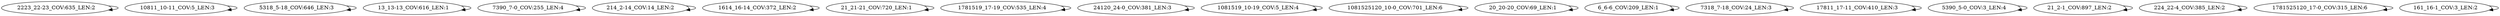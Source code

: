 digraph G {
    "2223_22-23_COV:635_LEN:2" -> "2223_22-23_COV:635_LEN:2";
    "10811_10-11_COV:5_LEN:3" -> "10811_10-11_COV:5_LEN:3";
    "5318_5-18_COV:646_LEN:3" -> "5318_5-18_COV:646_LEN:3";
    "13_13-13_COV:616_LEN:1" -> "13_13-13_COV:616_LEN:1";
    "7390_7-0_COV:255_LEN:4" -> "7390_7-0_COV:255_LEN:4";
    "214_2-14_COV:14_LEN:2" -> "214_2-14_COV:14_LEN:2";
    "1614_16-14_COV:372_LEN:2" -> "1614_16-14_COV:372_LEN:2";
    "21_21-21_COV:720_LEN:1" -> "21_21-21_COV:720_LEN:1";
    "1781519_17-19_COV:535_LEN:4" -> "1781519_17-19_COV:535_LEN:4";
    "24120_24-0_COV:381_LEN:3" -> "24120_24-0_COV:381_LEN:3";
    "1081519_10-19_COV:5_LEN:4" -> "1081519_10-19_COV:5_LEN:4";
    "1081525120_10-0_COV:701_LEN:6" -> "1081525120_10-0_COV:701_LEN:6";
    "20_20-20_COV:69_LEN:1" -> "20_20-20_COV:69_LEN:1";
    "6_6-6_COV:209_LEN:1" -> "6_6-6_COV:209_LEN:1";
    "7318_7-18_COV:24_LEN:3" -> "7318_7-18_COV:24_LEN:3";
    "17811_17-11_COV:410_LEN:3" -> "17811_17-11_COV:410_LEN:3";
    "5390_5-0_COV:3_LEN:4" -> "5390_5-0_COV:3_LEN:4";
    "21_2-1_COV:897_LEN:2" -> "21_2-1_COV:897_LEN:2";
    "224_22-4_COV:385_LEN:2" -> "224_22-4_COV:385_LEN:2";
    "1781525120_17-0_COV:315_LEN:6" -> "1781525120_17-0_COV:315_LEN:6";
    "161_16-1_COV:3_LEN:2" -> "161_16-1_COV:3_LEN:2";
}
